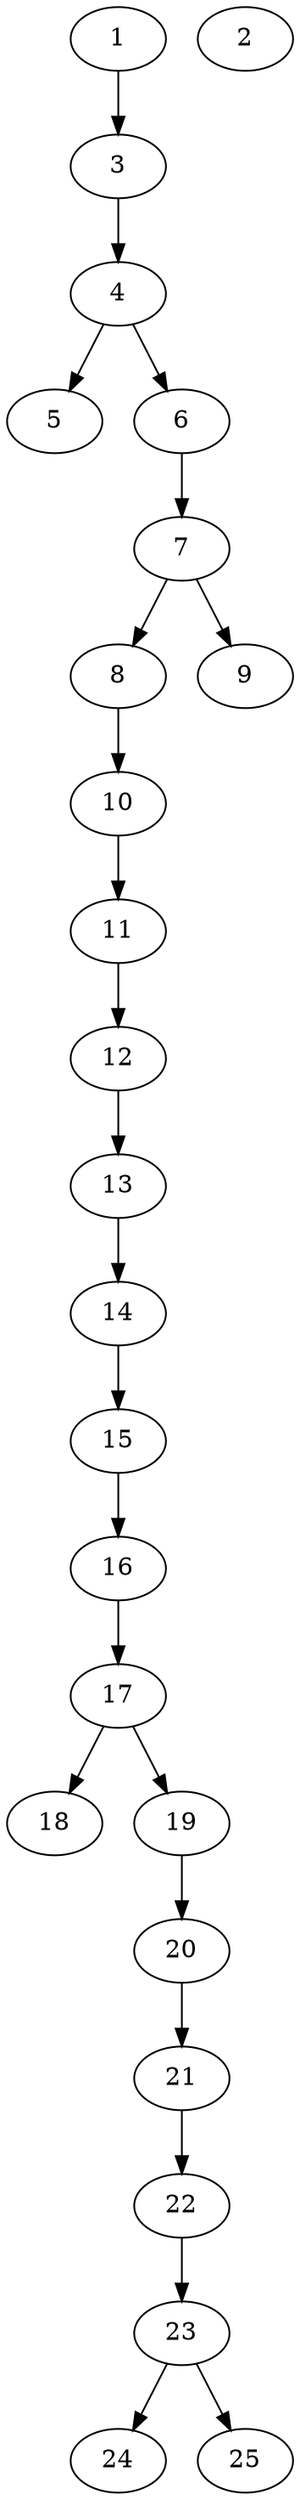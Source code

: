 // DAG automatically generated by daggen at Thu Oct  3 14:00:39 2019
// ./daggen --dot -n 25 --ccr 0.5 --fat 0.3 --regular 0.5 --density 0.5 --mindata 5242880 --maxdata 52428800 
digraph G {
  1 [size="26097664", alpha="0.03", expect_size="13048832"] 
  1 -> 3 [size ="13048832"]
  2 [size="104013824", alpha="0.08", expect_size="52006912"] 
  3 [size="91095040", alpha="0.16", expect_size="45547520"] 
  3 -> 4 [size ="45547520"]
  4 [size="13422592", alpha="0.08", expect_size="6711296"] 
  4 -> 5 [size ="6711296"]
  4 -> 6 [size ="6711296"]
  5 [size="19187712", alpha="0.08", expect_size="9593856"] 
  6 [size="52461568", alpha="0.11", expect_size="26230784"] 
  6 -> 7 [size ="26230784"]
  7 [size="73496576", alpha="0.19", expect_size="36748288"] 
  7 -> 8 [size ="36748288"]
  7 -> 9 [size ="36748288"]
  8 [size="80623616", alpha="0.06", expect_size="40311808"] 
  8 -> 10 [size ="40311808"]
  9 [size="103811072", alpha="0.08", expect_size="51905536"] 
  10 [size="103942144", alpha="0.08", expect_size="51971072"] 
  10 -> 11 [size ="51971072"]
  11 [size="79415296", alpha="0.12", expect_size="39707648"] 
  11 -> 12 [size ="39707648"]
  12 [size="91658240", alpha="0.11", expect_size="45829120"] 
  12 -> 13 [size ="45829120"]
  13 [size="36904960", alpha="0.17", expect_size="18452480"] 
  13 -> 14 [size ="18452480"]
  14 [size="16050176", alpha="0.20", expect_size="8025088"] 
  14 -> 15 [size ="8025088"]
  15 [size="53567488", alpha="0.02", expect_size="26783744"] 
  15 -> 16 [size ="26783744"]
  16 [size="89260032", alpha="0.19", expect_size="44630016"] 
  16 -> 17 [size ="44630016"]
  17 [size="45869056", alpha="0.16", expect_size="22934528"] 
  17 -> 18 [size ="22934528"]
  17 -> 19 [size ="22934528"]
  18 [size="39895040", alpha="0.03", expect_size="19947520"] 
  19 [size="68501504", alpha="0.08", expect_size="34250752"] 
  19 -> 20 [size ="34250752"]
  20 [size="104183808", alpha="0.01", expect_size="52091904"] 
  20 -> 21 [size ="52091904"]
  21 [size="48099328", alpha="0.17", expect_size="24049664"] 
  21 -> 22 [size ="24049664"]
  22 [size="102959104", alpha="0.13", expect_size="51479552"] 
  22 -> 23 [size ="51479552"]
  23 [size="62105600", alpha="0.06", expect_size="31052800"] 
  23 -> 24 [size ="31052800"]
  23 -> 25 [size ="31052800"]
  24 [size="47316992", alpha="0.20", expect_size="23658496"] 
  25 [size="45400064", alpha="0.15", expect_size="22700032"] 
}
